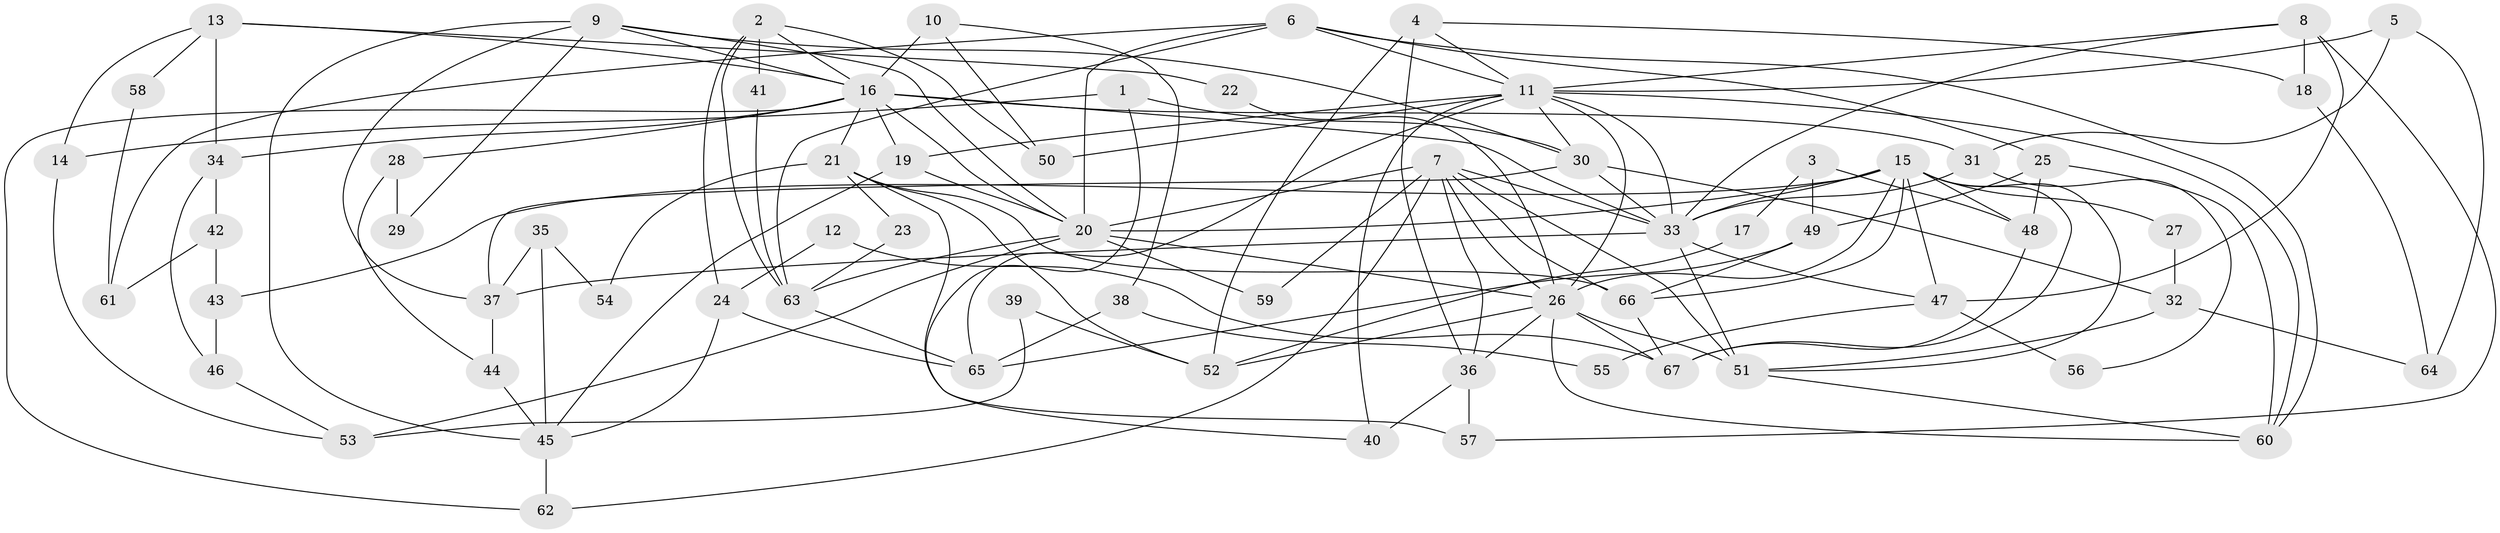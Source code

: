 // original degree distribution, {3: 0.3010752688172043, 5: 0.1827956989247312, 4: 0.21505376344086022, 6: 0.13978494623655913, 7: 0.03225806451612903, 2: 0.12903225806451613}
// Generated by graph-tools (version 1.1) at 2025/50/03/04/25 22:50:55]
// undirected, 67 vertices, 146 edges
graph export_dot {
  node [color=gray90,style=filled];
  1;
  2;
  3;
  4;
  5;
  6;
  7;
  8;
  9;
  10;
  11;
  12;
  13;
  14;
  15;
  16;
  17;
  18;
  19;
  20;
  21;
  22;
  23;
  24;
  25;
  26;
  27;
  28;
  29;
  30;
  31;
  32;
  33;
  34;
  35;
  36;
  37;
  38;
  39;
  40;
  41;
  42;
  43;
  44;
  45;
  46;
  47;
  48;
  49;
  50;
  51;
  52;
  53;
  54;
  55;
  56;
  57;
  58;
  59;
  60;
  61;
  62;
  63;
  64;
  65;
  66;
  67;
  1 -- 14 [weight=1.0];
  1 -- 30 [weight=1.0];
  1 -- 40 [weight=1.0];
  2 -- 16 [weight=1.0];
  2 -- 24 [weight=1.0];
  2 -- 41 [weight=1.0];
  2 -- 50 [weight=1.0];
  2 -- 63 [weight=1.0];
  3 -- 17 [weight=1.0];
  3 -- 48 [weight=1.0];
  3 -- 49 [weight=1.0];
  4 -- 11 [weight=1.0];
  4 -- 18 [weight=1.0];
  4 -- 36 [weight=1.0];
  4 -- 52 [weight=1.0];
  5 -- 11 [weight=1.0];
  5 -- 31 [weight=1.0];
  5 -- 64 [weight=1.0];
  6 -- 11 [weight=1.0];
  6 -- 20 [weight=1.0];
  6 -- 25 [weight=1.0];
  6 -- 60 [weight=1.0];
  6 -- 61 [weight=1.0];
  6 -- 63 [weight=1.0];
  7 -- 20 [weight=1.0];
  7 -- 26 [weight=1.0];
  7 -- 33 [weight=1.0];
  7 -- 36 [weight=1.0];
  7 -- 51 [weight=1.0];
  7 -- 59 [weight=1.0];
  7 -- 62 [weight=1.0];
  7 -- 66 [weight=1.0];
  8 -- 11 [weight=1.0];
  8 -- 18 [weight=1.0];
  8 -- 33 [weight=1.0];
  8 -- 47 [weight=1.0];
  8 -- 57 [weight=1.0];
  9 -- 16 [weight=1.0];
  9 -- 20 [weight=1.0];
  9 -- 29 [weight=1.0];
  9 -- 30 [weight=1.0];
  9 -- 37 [weight=1.0];
  9 -- 45 [weight=1.0];
  10 -- 16 [weight=2.0];
  10 -- 38 [weight=1.0];
  10 -- 50 [weight=1.0];
  11 -- 19 [weight=1.0];
  11 -- 26 [weight=1.0];
  11 -- 30 [weight=1.0];
  11 -- 33 [weight=1.0];
  11 -- 40 [weight=1.0];
  11 -- 50 [weight=1.0];
  11 -- 60 [weight=1.0];
  11 -- 65 [weight=1.0];
  12 -- 24 [weight=1.0];
  12 -- 67 [weight=1.0];
  13 -- 14 [weight=1.0];
  13 -- 16 [weight=1.0];
  13 -- 22 [weight=1.0];
  13 -- 34 [weight=1.0];
  13 -- 58 [weight=1.0];
  14 -- 53 [weight=1.0];
  15 -- 20 [weight=1.0];
  15 -- 26 [weight=1.0];
  15 -- 27 [weight=2.0];
  15 -- 33 [weight=1.0];
  15 -- 43 [weight=2.0];
  15 -- 47 [weight=2.0];
  15 -- 48 [weight=1.0];
  15 -- 51 [weight=1.0];
  15 -- 66 [weight=1.0];
  15 -- 67 [weight=1.0];
  16 -- 19 [weight=1.0];
  16 -- 20 [weight=3.0];
  16 -- 21 [weight=1.0];
  16 -- 28 [weight=1.0];
  16 -- 31 [weight=1.0];
  16 -- 33 [weight=2.0];
  16 -- 34 [weight=1.0];
  16 -- 62 [weight=1.0];
  17 -- 52 [weight=1.0];
  18 -- 64 [weight=1.0];
  19 -- 20 [weight=2.0];
  19 -- 45 [weight=1.0];
  20 -- 26 [weight=1.0];
  20 -- 53 [weight=1.0];
  20 -- 59 [weight=1.0];
  20 -- 63 [weight=1.0];
  21 -- 23 [weight=1.0];
  21 -- 52 [weight=1.0];
  21 -- 54 [weight=1.0];
  21 -- 57 [weight=1.0];
  21 -- 66 [weight=1.0];
  22 -- 26 [weight=1.0];
  23 -- 63 [weight=1.0];
  24 -- 45 [weight=1.0];
  24 -- 65 [weight=1.0];
  25 -- 48 [weight=1.0];
  25 -- 49 [weight=1.0];
  25 -- 60 [weight=1.0];
  26 -- 36 [weight=1.0];
  26 -- 51 [weight=1.0];
  26 -- 52 [weight=1.0];
  26 -- 60 [weight=1.0];
  26 -- 67 [weight=1.0];
  27 -- 32 [weight=1.0];
  28 -- 29 [weight=1.0];
  28 -- 44 [weight=1.0];
  30 -- 32 [weight=1.0];
  30 -- 33 [weight=1.0];
  30 -- 37 [weight=1.0];
  31 -- 33 [weight=1.0];
  31 -- 56 [weight=1.0];
  32 -- 51 [weight=1.0];
  32 -- 64 [weight=1.0];
  33 -- 37 [weight=2.0];
  33 -- 47 [weight=1.0];
  33 -- 51 [weight=2.0];
  34 -- 42 [weight=1.0];
  34 -- 46 [weight=1.0];
  35 -- 37 [weight=1.0];
  35 -- 45 [weight=1.0];
  35 -- 54 [weight=1.0];
  36 -- 40 [weight=1.0];
  36 -- 57 [weight=1.0];
  37 -- 44 [weight=1.0];
  38 -- 55 [weight=1.0];
  38 -- 65 [weight=1.0];
  39 -- 52 [weight=1.0];
  39 -- 53 [weight=1.0];
  41 -- 63 [weight=1.0];
  42 -- 43 [weight=1.0];
  42 -- 61 [weight=1.0];
  43 -- 46 [weight=1.0];
  44 -- 45 [weight=1.0];
  45 -- 62 [weight=1.0];
  46 -- 53 [weight=1.0];
  47 -- 55 [weight=1.0];
  47 -- 56 [weight=1.0];
  48 -- 67 [weight=1.0];
  49 -- 65 [weight=1.0];
  49 -- 66 [weight=1.0];
  51 -- 60 [weight=1.0];
  58 -- 61 [weight=1.0];
  63 -- 65 [weight=1.0];
  66 -- 67 [weight=1.0];
}
